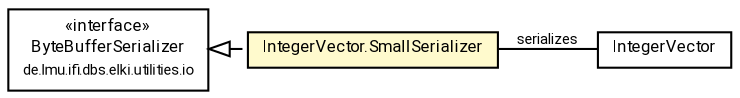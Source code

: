 #!/usr/local/bin/dot
#
# Class diagram 
# Generated by UMLGraph version R5_7_2-60-g0e99a6 (http://www.spinellis.gr/umlgraph/)
#

digraph G {
	graph [fontnames="svg"]
	edge [fontname="Roboto",fontsize=7,labelfontname="Roboto",labelfontsize=7,color="black"];
	node [fontname="Roboto",fontcolor="black",fontsize=8,shape=plaintext,margin=0,width=0,height=0];
	nodesep=0.15;
	ranksep=0.25;
	rankdir=LR;
	// de.lmu.ifi.dbs.elki.data.IntegerVector
	c5464729 [label=<<table title="de.lmu.ifi.dbs.elki.data.IntegerVector" border="0" cellborder="1" cellspacing="0" cellpadding="2" href="IntegerVector.html" target="_parent">
		<tr><td><table border="0" cellspacing="0" cellpadding="1">
		<tr><td align="center" balign="center"> <font face="Roboto">IntegerVector</font> </td></tr>
		</table></td></tr>
		</table>>, URL="IntegerVector.html"];
	// de.lmu.ifi.dbs.elki.data.IntegerVector.SmallSerializer
	c5464732 [label=<<table title="de.lmu.ifi.dbs.elki.data.IntegerVector.SmallSerializer" border="0" cellborder="1" cellspacing="0" cellpadding="2" bgcolor="lemonChiffon" href="IntegerVector.SmallSerializer.html" target="_parent">
		<tr><td><table border="0" cellspacing="0" cellpadding="1">
		<tr><td align="center" balign="center"> <font face="Roboto">IntegerVector.SmallSerializer</font> </td></tr>
		</table></td></tr>
		</table>>, URL="IntegerVector.SmallSerializer.html"];
	// de.lmu.ifi.dbs.elki.utilities.io.ByteBufferSerializer<T>
	c5465408 [label=<<table title="de.lmu.ifi.dbs.elki.utilities.io.ByteBufferSerializer" border="0" cellborder="1" cellspacing="0" cellpadding="2" href="../utilities/io/ByteBufferSerializer.html" target="_parent">
		<tr><td><table border="0" cellspacing="0" cellpadding="1">
		<tr><td align="center" balign="center"> &#171;interface&#187; </td></tr>
		<tr><td align="center" balign="center"> <font face="Roboto">ByteBufferSerializer</font> </td></tr>
		<tr><td align="center" balign="center"> <font face="Roboto" point-size="7.0">de.lmu.ifi.dbs.elki.utilities.io</font> </td></tr>
		</table></td></tr>
		</table>>, URL="../utilities/io/ByteBufferSerializer.html"];
	// de.lmu.ifi.dbs.elki.data.IntegerVector.SmallSerializer implements de.lmu.ifi.dbs.elki.utilities.io.ByteBufferSerializer<T>
	c5465408 -> c5464732 [arrowtail=empty,style=dashed,dir=back,weight=9];
	// de.lmu.ifi.dbs.elki.data.IntegerVector.SmallSerializer assoc de.lmu.ifi.dbs.elki.data.IntegerVector
	c5464732 -> c5464729 [arrowhead=none,weight=2,label="serializes"];
}

